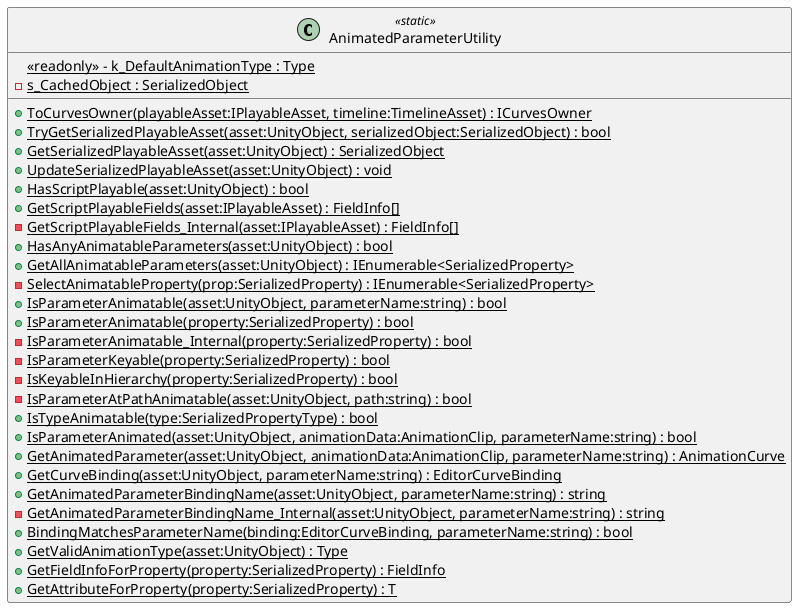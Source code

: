 @startuml
class AnimatedParameterUtility <<static>> {
    {static} <<readonly>> - k_DefaultAnimationType : Type
    {static} - s_CachedObject : SerializedObject
    + {static} ToCurvesOwner(playableAsset:IPlayableAsset, timeline:TimelineAsset) : ICurvesOwner
    + {static} TryGetSerializedPlayableAsset(asset:UnityObject, serializedObject:SerializedObject) : bool
    + {static} GetSerializedPlayableAsset(asset:UnityObject) : SerializedObject
    + {static} UpdateSerializedPlayableAsset(asset:UnityObject) : void
    + {static} HasScriptPlayable(asset:UnityObject) : bool
    + {static} GetScriptPlayableFields(asset:IPlayableAsset) : FieldInfo[]
    {static} - GetScriptPlayableFields_Internal(asset:IPlayableAsset) : FieldInfo[]
    + {static} HasAnyAnimatableParameters(asset:UnityObject) : bool
    + {static} GetAllAnimatableParameters(asset:UnityObject) : IEnumerable<SerializedProperty>
    {static} - SelectAnimatableProperty(prop:SerializedProperty) : IEnumerable<SerializedProperty>
    + {static} IsParameterAnimatable(asset:UnityObject, parameterName:string) : bool
    + {static} IsParameterAnimatable(property:SerializedProperty) : bool
    {static} - IsParameterAnimatable_Internal(property:SerializedProperty) : bool
    {static} - IsParameterKeyable(property:SerializedProperty) : bool
    {static} - IsKeyableInHierarchy(property:SerializedProperty) : bool
    {static} - IsParameterAtPathAnimatable(asset:UnityObject, path:string) : bool
    + {static} IsTypeAnimatable(type:SerializedPropertyType) : bool
    + {static} IsParameterAnimated(asset:UnityObject, animationData:AnimationClip, parameterName:string) : bool
    + {static} GetAnimatedParameter(asset:UnityObject, animationData:AnimationClip, parameterName:string) : AnimationCurve
    + {static} GetCurveBinding(asset:UnityObject, parameterName:string) : EditorCurveBinding
    + {static} GetAnimatedParameterBindingName(asset:UnityObject, parameterName:string) : string
    {static} - GetAnimatedParameterBindingName_Internal(asset:UnityObject, parameterName:string) : string
    + {static} BindingMatchesParameterName(binding:EditorCurveBinding, parameterName:string) : bool
    + {static} GetValidAnimationType(asset:UnityObject) : Type
    + {static} GetFieldInfoForProperty(property:SerializedProperty) : FieldInfo
    + {static} GetAttributeForProperty(property:SerializedProperty) : T
}
@enduml
